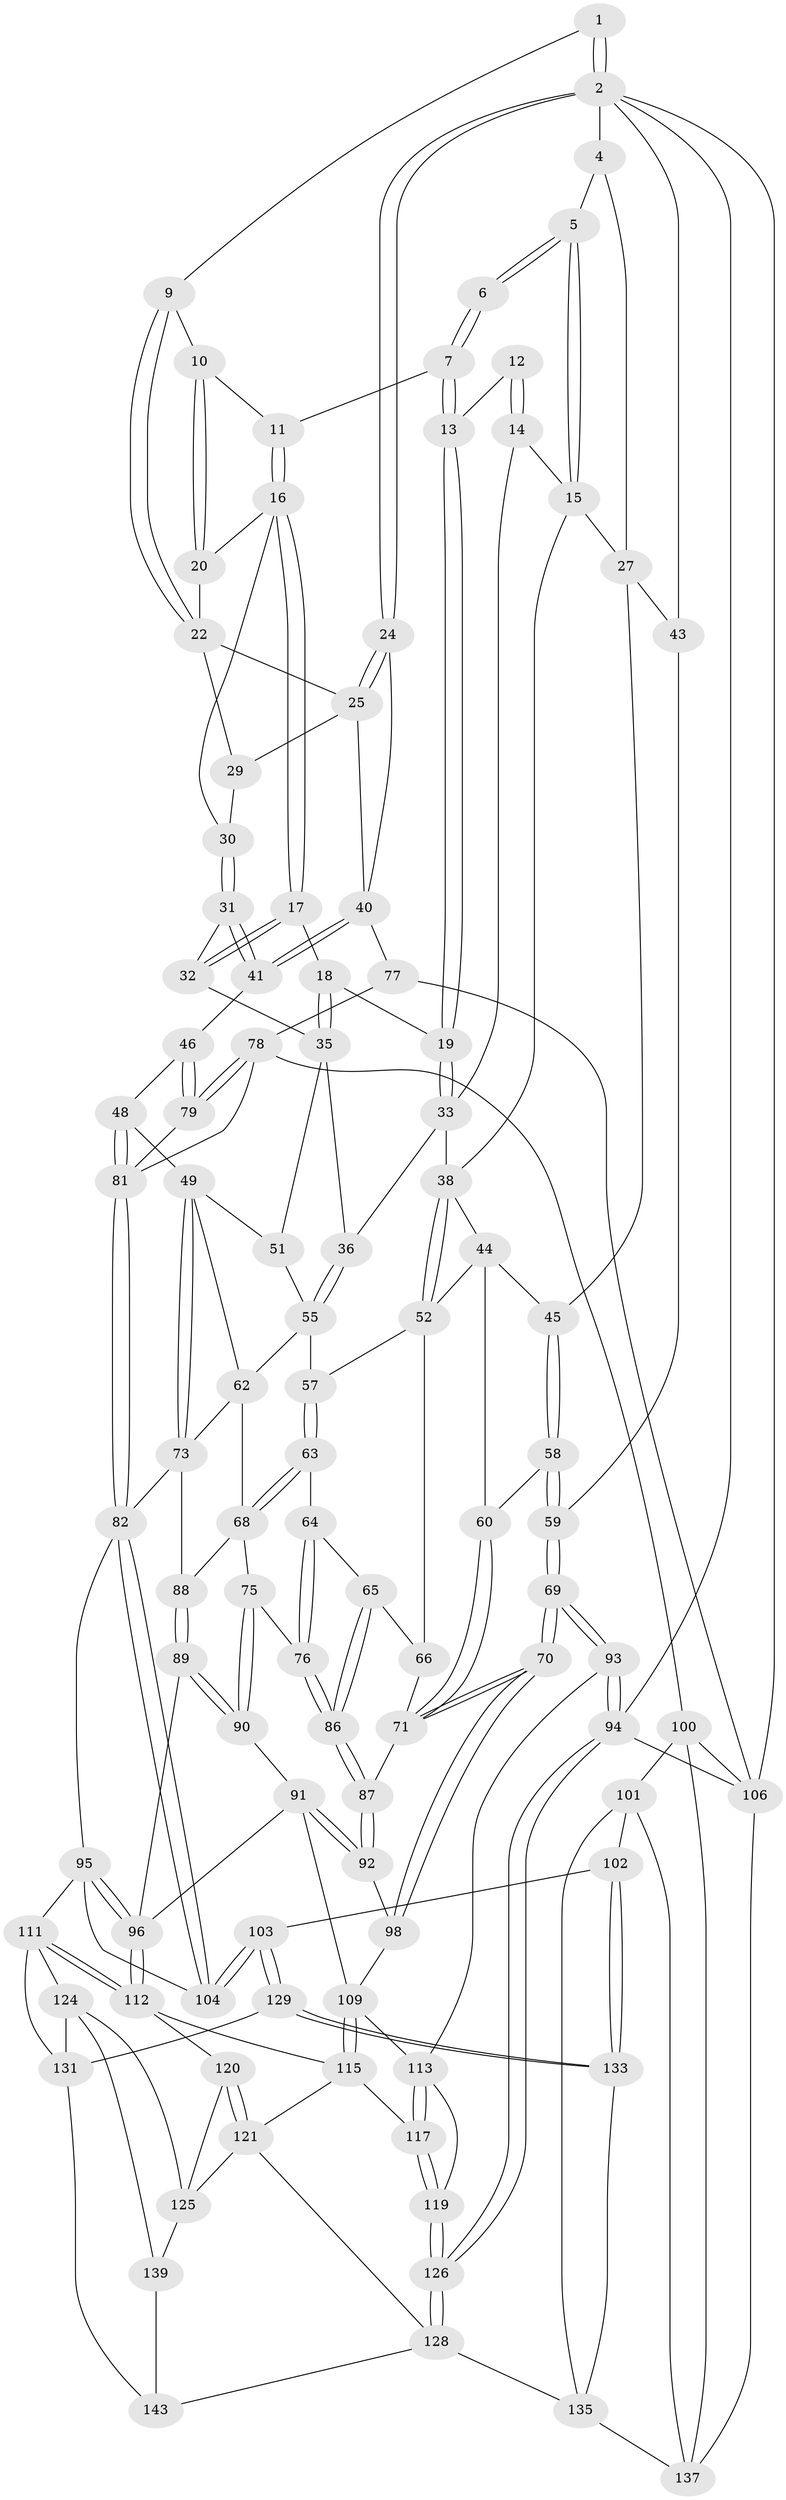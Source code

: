 // original degree distribution, {3: 0.020833333333333332, 6: 0.2361111111111111, 4: 0.2361111111111111, 5: 0.5069444444444444}
// Generated by graph-tools (version 1.1) at 2025/11/02/27/25 16:11:55]
// undirected, 100 vertices, 231 edges
graph export_dot {
graph [start="1"]
  node [color=gray90,style=filled];
  1 [pos="+0.9541089306764807+0"];
  2 [pos="+1+0",super="+3"];
  4 [pos="+0.06964259622271378+0"];
  5 [pos="+0.11759970776845224+0"];
  6 [pos="+0.23106617014776643+0"];
  7 [pos="+0.6271267160616134+0",super="+8"];
  9 [pos="+0.9272881525695096+0.07572088275286151"];
  10 [pos="+0.8723936303135205+0.05648561118543785"];
  11 [pos="+0.8180693828277367+0"];
  12 [pos="+0.41986675263003964+0.0473997758096471"];
  13 [pos="+0.5860138691183897+0.05170369357463674"];
  14 [pos="+0.33599567471962005+0.13328591005629647"];
  15 [pos="+0.2764224766655884+0.04678311703921381",super="+26"];
  16 [pos="+0.7830780166646885+0.1099599621613281",super="+21"];
  17 [pos="+0.6966060559850517+0.1314735135543915"];
  18 [pos="+0.6666127092737177+0.13205719411776562"];
  19 [pos="+0.5864878406351081+0.0595822154941293"];
  20 [pos="+0.8595486348694489+0.10804369400651603"];
  22 [pos="+0.9396348578714733+0.08687138773418053",super="+23"];
  24 [pos="+1+0"];
  25 [pos="+0.9641198751044134+0.08746660485282806",super="+28"];
  27 [pos="+0.1403648996114218+0.18238484920008766",super="+42"];
  29 [pos="+0.8874747709128933+0.1722056161820555"];
  30 [pos="+0.8332089903893634+0.18768683522952329"];
  31 [pos="+0.8181929768388015+0.21050706065366404"];
  32 [pos="+0.7954277693651699+0.21296233270060239"];
  33 [pos="+0.5000867552504948+0.1713423207504743",super="+34"];
  35 [pos="+0.6741498368872542+0.1885517292088093",super="+37"];
  36 [pos="+0.5721993542074804+0.26025788189853005"];
  38 [pos="+0.36516074012109545+0.24066094984046385",super="+39"];
  40 [pos="+1+0.309010048895415",super="+61"];
  41 [pos="+0.8460851928893636+0.31715663674492345"];
  43 [pos="+0+0.11034084913644539"];
  44 [pos="+0.1867092323403497+0.2778773200157969",super="+54"];
  45 [pos="+0.09381810589290994+0.27074065829022204"];
  46 [pos="+0.7930692208417918+0.3559388589606707",super="+47"];
  48 [pos="+0.7779056052323986+0.36158684565646204"];
  49 [pos="+0.740023083855858+0.34774824430173823",super="+50"];
  51 [pos="+0.6990823200043668+0.2870922166815993"];
  52 [pos="+0.3653886721950694+0.24443238298062533",super="+53"];
  55 [pos="+0.5763805171815807+0.27063036968885595",super="+56"];
  57 [pos="+0.36573780513964643+0.2454226065849291"];
  58 [pos="+0.09371508511612082+0.27187636496414064"];
  59 [pos="+0+0.31253773923312134"];
  60 [pos="+0.09145692994732325+0.3395473444755692"];
  62 [pos="+0.5686471672796245+0.3747764075686101",super="+67"];
  63 [pos="+0.3696870127368713+0.2763935716725972"];
  64 [pos="+0.321009237425054+0.39295532078905737"];
  65 [pos="+0.20684364946059802+0.3986823500171322"];
  66 [pos="+0.20275847004593606+0.3964066688682554"];
  68 [pos="+0.44155073141482115+0.39578789090223215",super="+74"];
  69 [pos="+0+0.5104143786374364"];
  70 [pos="+0+0.5091432382062965"];
  71 [pos="+0+0.49220671585459486",super="+72"];
  73 [pos="+0.6076864839467266+0.49302134463866804",super="+84"];
  75 [pos="+0.33739094933303465+0.4919222976830236"];
  76 [pos="+0.31938963428262773+0.48836407252527914"];
  77 [pos="+1+0.5060853438093766"];
  78 [pos="+1+0.510747615166184",super="+99"];
  79 [pos="+1+0.5100583674137784",super="+80"];
  81 [pos="+0.7301018111146177+0.5577877846000495",super="+85"];
  82 [pos="+0.7243611523292871+0.5592715473979343",super="+83"];
  86 [pos="+0.2962425244661685+0.49920888383162126"];
  87 [pos="+0.24045535316707864+0.561778302065399"];
  88 [pos="+0.5198199763016186+0.5393826164222277"];
  89 [pos="+0.472982056084756+0.6297291716299044"];
  90 [pos="+0.41164028051266915+0.596965479796832"];
  91 [pos="+0.2481762288460517+0.6190972118117813",super="+108"];
  92 [pos="+0.24016509270802122+0.5824979050340336"];
  93 [pos="+0+0.5466183971486314"];
  94 [pos="+0+1"];
  95 [pos="+0.6348786465540976+0.6429172066378485",super="+105"];
  96 [pos="+0.47804095066210006+0.685445675217649",super="+97"];
  98 [pos="+0.09790740625292448+0.5980591850445948"];
  100 [pos="+0.8615254727622675+0.7575927472714267",super="+122"];
  101 [pos="+0.8044766514254367+0.790565461581799",super="+134"];
  102 [pos="+0.7995440984016445+0.7906154740090485"];
  103 [pos="+0.7265359170781323+0.7753059004687956"];
  104 [pos="+0.7252168299204129+0.7724523697748161"];
  106 [pos="+1+1",super="+107"];
  109 [pos="+0.23487052220748122+0.6752721220408622",super="+110"];
  111 [pos="+0.4826814280086481+0.7118102637519444",super="+123"];
  112 [pos="+0.47783567033213625+0.6927053982197726",super="+118"];
  113 [pos="+0.17459798349395558+0.6965671900992897",super="+114"];
  115 [pos="+0.2589190162226633+0.7115841214485898",super="+116"];
  117 [pos="+0.18526507870423845+0.792866800280119"];
  119 [pos="+0.10320934898114331+0.7901263530061291"];
  120 [pos="+0.30172330331270536+0.7975553814333243"];
  121 [pos="+0.21989829351962914+0.9310173550838153",super="+127"];
  124 [pos="+0.46572919236222526+0.8078855824399485",super="+138"];
  125 [pos="+0.4019119481343033+0.8169215872279624",super="+132"];
  126 [pos="+0+1"];
  128 [pos="+0.05170123892493073+1",super="+142"];
  129 [pos="+0.6588563665224634+0.8252162327545822",super="+130"];
  131 [pos="+0.5540021882034645+0.8520684581903541",super="+140"];
  133 [pos="+0.7208744871070595+0.9767984124119964",super="+136"];
  135 [pos="+0.7359180934018708+1",super="+141"];
  137 [pos="+0.8990602429967439+0.9382638087024694",super="+144"];
  139 [pos="+0.3886543912582005+0.9533220920569275"];
  143 [pos="+0.5412776193260379+1"];
  1 -- 2;
  1 -- 2;
  1 -- 9;
  2 -- 24;
  2 -- 24;
  2 -- 106;
  2 -- 43;
  2 -- 4;
  2 -- 94;
  4 -- 5;
  4 -- 27;
  5 -- 6;
  5 -- 6;
  5 -- 15;
  5 -- 15;
  6 -- 7;
  6 -- 7;
  7 -- 13;
  7 -- 13;
  7 -- 11;
  9 -- 10;
  9 -- 22;
  9 -- 22;
  10 -- 11;
  10 -- 20;
  10 -- 20;
  11 -- 16;
  11 -- 16;
  12 -- 13;
  12 -- 14;
  12 -- 14;
  13 -- 19;
  13 -- 19;
  14 -- 15;
  14 -- 33;
  15 -- 27;
  15 -- 38;
  16 -- 17;
  16 -- 17;
  16 -- 20;
  16 -- 30;
  17 -- 18;
  17 -- 32;
  17 -- 32;
  18 -- 19;
  18 -- 35;
  18 -- 35;
  19 -- 33;
  19 -- 33;
  20 -- 22;
  22 -- 25;
  22 -- 29;
  24 -- 25;
  24 -- 25;
  24 -- 40;
  25 -- 40;
  25 -- 29;
  27 -- 43;
  27 -- 45;
  29 -- 30;
  30 -- 31;
  30 -- 31;
  31 -- 32;
  31 -- 41;
  31 -- 41;
  32 -- 35;
  33 -- 36;
  33 -- 38;
  35 -- 36;
  35 -- 51;
  36 -- 55;
  36 -- 55;
  38 -- 52;
  38 -- 52;
  38 -- 44;
  40 -- 41;
  40 -- 41;
  40 -- 77;
  41 -- 46;
  43 -- 59;
  44 -- 45;
  44 -- 52;
  44 -- 60;
  45 -- 58;
  45 -- 58;
  46 -- 79 [weight=2];
  46 -- 79;
  46 -- 48;
  48 -- 49;
  48 -- 81;
  48 -- 81;
  49 -- 73;
  49 -- 73;
  49 -- 51;
  49 -- 62;
  51 -- 55;
  52 -- 57;
  52 -- 66;
  55 -- 57;
  55 -- 62;
  57 -- 63;
  57 -- 63;
  58 -- 59;
  58 -- 59;
  58 -- 60;
  59 -- 69;
  59 -- 69;
  60 -- 71;
  60 -- 71;
  62 -- 73;
  62 -- 68;
  63 -- 64;
  63 -- 68;
  63 -- 68;
  64 -- 65;
  64 -- 76;
  64 -- 76;
  65 -- 66;
  65 -- 86;
  65 -- 86;
  66 -- 71;
  68 -- 88;
  68 -- 75;
  69 -- 70;
  69 -- 70;
  69 -- 93;
  69 -- 93;
  70 -- 71;
  70 -- 71;
  70 -- 98;
  70 -- 98;
  71 -- 87;
  73 -- 88;
  73 -- 82;
  75 -- 76;
  75 -- 90;
  75 -- 90;
  76 -- 86;
  76 -- 86;
  77 -- 78;
  77 -- 106;
  78 -- 79;
  78 -- 79;
  78 -- 100;
  78 -- 81;
  79 -- 81;
  81 -- 82;
  81 -- 82;
  82 -- 104;
  82 -- 104;
  82 -- 95;
  86 -- 87;
  86 -- 87;
  87 -- 92;
  87 -- 92;
  88 -- 89;
  88 -- 89;
  89 -- 90;
  89 -- 90;
  89 -- 96;
  90 -- 91;
  91 -- 92;
  91 -- 92;
  91 -- 109;
  91 -- 96;
  92 -- 98;
  93 -- 94;
  93 -- 94;
  93 -- 113;
  94 -- 126;
  94 -- 126;
  94 -- 106;
  95 -- 96;
  95 -- 96;
  95 -- 104;
  95 -- 111;
  96 -- 112;
  96 -- 112;
  98 -- 109;
  100 -- 101;
  100 -- 137;
  100 -- 106;
  101 -- 102;
  101 -- 137;
  101 -- 135;
  102 -- 103;
  102 -- 133;
  102 -- 133;
  103 -- 104;
  103 -- 104;
  103 -- 129;
  103 -- 129;
  106 -- 137;
  109 -- 115;
  109 -- 115;
  109 -- 113;
  111 -- 112;
  111 -- 112;
  111 -- 131;
  111 -- 124;
  112 -- 115;
  112 -- 120;
  113 -- 117;
  113 -- 117;
  113 -- 119;
  115 -- 121;
  115 -- 117;
  117 -- 119;
  117 -- 119;
  119 -- 126;
  119 -- 126;
  120 -- 121;
  120 -- 121;
  120 -- 125;
  121 -- 128;
  121 -- 125;
  124 -- 125;
  124 -- 139;
  124 -- 131;
  125 -- 139;
  126 -- 128;
  126 -- 128;
  128 -- 143;
  128 -- 135;
  129 -- 133 [weight=2];
  129 -- 133;
  129 -- 131;
  131 -- 143;
  133 -- 135;
  135 -- 137;
  139 -- 143;
}
